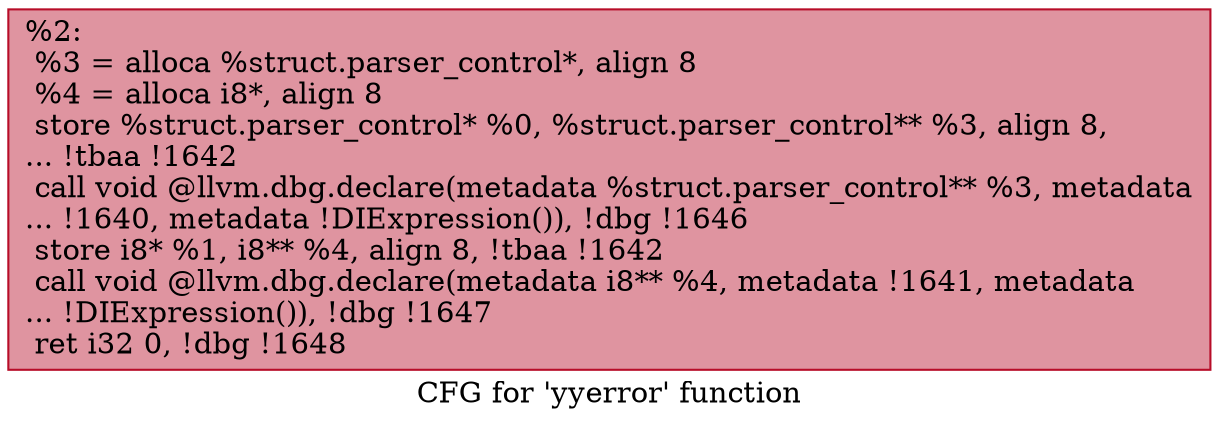 digraph "CFG for 'yyerror' function" {
	label="CFG for 'yyerror' function";

	Node0x16d9890 [shape=record,color="#b70d28ff", style=filled, fillcolor="#b70d2870",label="{%2:\l  %3 = alloca %struct.parser_control*, align 8\l  %4 = alloca i8*, align 8\l  store %struct.parser_control* %0, %struct.parser_control** %3, align 8,\l... !tbaa !1642\l  call void @llvm.dbg.declare(metadata %struct.parser_control** %3, metadata\l... !1640, metadata !DIExpression()), !dbg !1646\l  store i8* %1, i8** %4, align 8, !tbaa !1642\l  call void @llvm.dbg.declare(metadata i8** %4, metadata !1641, metadata\l... !DIExpression()), !dbg !1647\l  ret i32 0, !dbg !1648\l}"];
}
